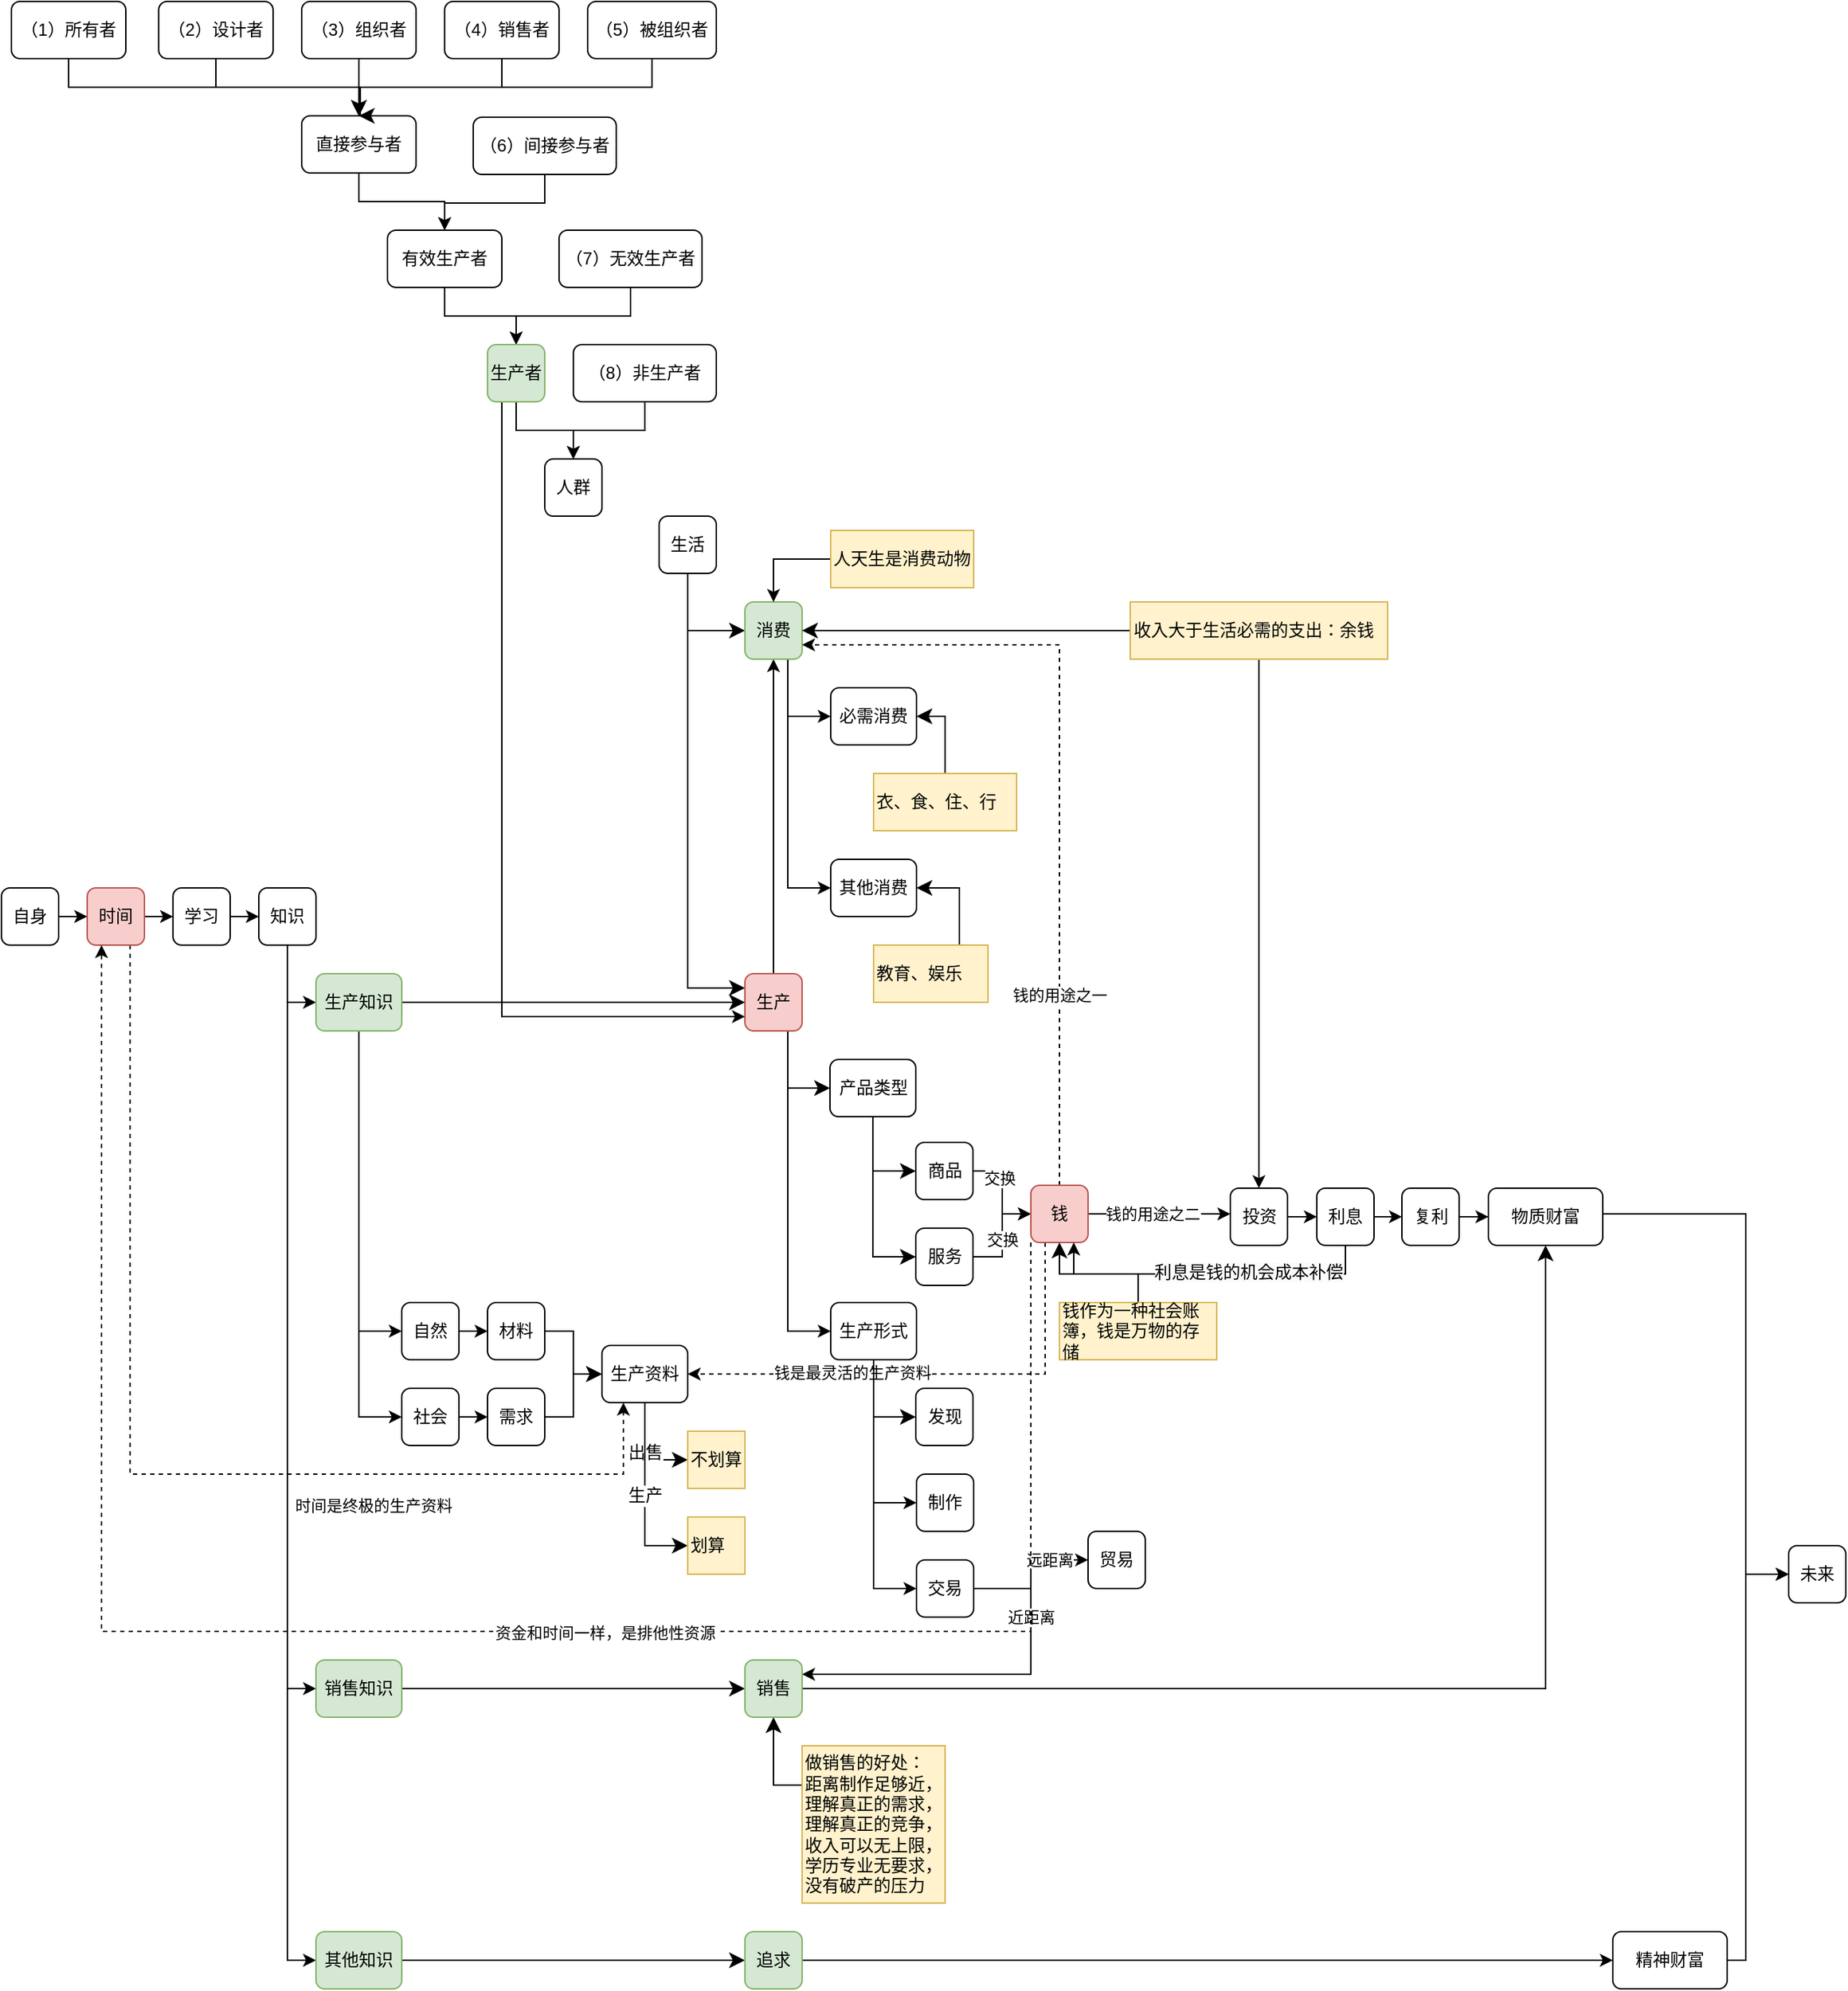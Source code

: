 <mxfile version="26.0.16">
  <diagram name="第 1 页" id="UYUwiCnkENyaOBLrZns0">
    <mxGraphModel dx="2089" dy="556" grid="1" gridSize="10" guides="1" tooltips="1" connect="1" arrows="1" fold="1" page="1" pageScale="1" pageWidth="827" pageHeight="1169" math="0" shadow="0">
      <root>
        <mxCell id="0" />
        <mxCell id="1" parent="0" />
        <mxCell id="PpHxgLbTUv7OijSuqruk-42" style="edgeStyle=orthogonalEdgeStyle;shape=connector;rounded=0;orthogonalLoop=1;jettySize=auto;html=1;exitX=0.5;exitY=1;exitDx=0;exitDy=0;entryX=0;entryY=0.25;entryDx=0;entryDy=0;strokeColor=default;align=center;verticalAlign=middle;fontFamily=Helvetica;fontSize=12;fontColor=default;labelBackgroundColor=default;startSize=8;endArrow=classic;endSize=8;" parent="1" source="H-W_XZ9JoSp4LIZaos0a-1" target="H-W_XZ9JoSp4LIZaos0a-2" edge="1">
          <mxGeometry relative="1" as="geometry">
            <Array as="points">
              <mxPoint y="700" />
            </Array>
          </mxGeometry>
        </mxCell>
        <mxCell id="PpHxgLbTUv7OijSuqruk-43" style="edgeStyle=orthogonalEdgeStyle;shape=connector;rounded=0;orthogonalLoop=1;jettySize=auto;html=1;exitX=0.5;exitY=1;exitDx=0;exitDy=0;entryX=0;entryY=0.5;entryDx=0;entryDy=0;strokeColor=default;align=center;verticalAlign=middle;fontFamily=Helvetica;fontSize=12;fontColor=default;labelBackgroundColor=default;startSize=8;endArrow=classic;endSize=8;" parent="1" source="H-W_XZ9JoSp4LIZaos0a-1" target="H-W_XZ9JoSp4LIZaos0a-3" edge="1">
          <mxGeometry relative="1" as="geometry" />
        </mxCell>
        <mxCell id="H-W_XZ9JoSp4LIZaos0a-1" value="生活" style="rounded=1;whiteSpace=wrap;html=1;" parent="1" vertex="1">
          <mxGeometry x="-20" y="370" width="40" height="40" as="geometry" />
        </mxCell>
        <mxCell id="H-W_XZ9JoSp4LIZaos0a-38" style="edgeStyle=orthogonalEdgeStyle;rounded=0;orthogonalLoop=1;jettySize=auto;html=1;exitX=0.5;exitY=0;exitDx=0;exitDy=0;entryX=0.5;entryY=1;entryDx=0;entryDy=0;" parent="1" source="H-W_XZ9JoSp4LIZaos0a-2" target="H-W_XZ9JoSp4LIZaos0a-3" edge="1">
          <mxGeometry relative="1" as="geometry" />
        </mxCell>
        <mxCell id="H-W_XZ9JoSp4LIZaos0a-167" style="edgeStyle=orthogonalEdgeStyle;rounded=0;orthogonalLoop=1;jettySize=auto;html=1;exitX=0.75;exitY=1;exitDx=0;exitDy=0;entryX=0;entryY=0.5;entryDx=0;entryDy=0;" parent="1" source="H-W_XZ9JoSp4LIZaos0a-2" target="H-W_XZ9JoSp4LIZaos0a-114" edge="1">
          <mxGeometry relative="1" as="geometry">
            <Array as="points">
              <mxPoint x="70" y="940" />
            </Array>
          </mxGeometry>
        </mxCell>
        <mxCell id="PpHxgLbTUv7OijSuqruk-34" style="edgeStyle=orthogonalEdgeStyle;shape=connector;rounded=0;orthogonalLoop=1;jettySize=auto;html=1;exitX=0.75;exitY=1;exitDx=0;exitDy=0;entryX=0;entryY=0.5;entryDx=0;entryDy=0;strokeColor=default;align=center;verticalAlign=middle;fontFamily=Helvetica;fontSize=12;fontColor=default;labelBackgroundColor=default;startSize=8;endArrow=classic;endSize=8;" parent="1" source="H-W_XZ9JoSp4LIZaos0a-2" target="PpHxgLbTUv7OijSuqruk-33" edge="1">
          <mxGeometry relative="1" as="geometry" />
        </mxCell>
        <mxCell id="H-W_XZ9JoSp4LIZaos0a-2" value="生产" style="rounded=1;whiteSpace=wrap;html=1;fillColor=#f8cecc;strokeColor=#b85450;" parent="1" vertex="1">
          <mxGeometry x="40" y="690" width="40" height="40" as="geometry" />
        </mxCell>
        <mxCell id="H-W_XZ9JoSp4LIZaos0a-8" style="edgeStyle=orthogonalEdgeStyle;rounded=0;orthogonalLoop=1;jettySize=auto;html=1;exitX=0.75;exitY=1;exitDx=0;exitDy=0;entryX=0;entryY=0.5;entryDx=0;entryDy=0;" parent="1" source="H-W_XZ9JoSp4LIZaos0a-3" target="H-W_XZ9JoSp4LIZaos0a-6" edge="1">
          <mxGeometry relative="1" as="geometry">
            <Array as="points">
              <mxPoint x="70" y="510" />
            </Array>
          </mxGeometry>
        </mxCell>
        <mxCell id="H-W_XZ9JoSp4LIZaos0a-9" style="edgeStyle=orthogonalEdgeStyle;rounded=0;orthogonalLoop=1;jettySize=auto;html=1;exitX=0.75;exitY=1;exitDx=0;exitDy=0;entryX=0;entryY=0.5;entryDx=0;entryDy=0;" parent="1" source="H-W_XZ9JoSp4LIZaos0a-3" target="H-W_XZ9JoSp4LIZaos0a-7" edge="1">
          <mxGeometry relative="1" as="geometry" />
        </mxCell>
        <mxCell id="H-W_XZ9JoSp4LIZaos0a-3" value="消费" style="rounded=1;whiteSpace=wrap;html=1;fillColor=#d5e8d4;strokeColor=#82b366;" parent="1" vertex="1">
          <mxGeometry x="40" y="430" width="40" height="40" as="geometry" />
        </mxCell>
        <mxCell id="H-W_XZ9JoSp4LIZaos0a-6" value="必需消费" style="rounded=1;whiteSpace=wrap;html=1;" parent="1" vertex="1">
          <mxGeometry x="100" y="490" width="60" height="40" as="geometry" />
        </mxCell>
        <mxCell id="H-W_XZ9JoSp4LIZaos0a-7" value="其他消费" style="rounded=1;whiteSpace=wrap;html=1;" parent="1" vertex="1">
          <mxGeometry x="100" y="610" width="60" height="40" as="geometry" />
        </mxCell>
        <mxCell id="H-W_XZ9JoSp4LIZaos0a-28" style="edgeStyle=orthogonalEdgeStyle;rounded=0;orthogonalLoop=1;jettySize=auto;html=1;exitX=1;exitY=0.5;exitDx=0;exitDy=0;entryX=0;entryY=0.5;entryDx=0;entryDy=0;" parent="1" source="H-W_XZ9JoSp4LIZaos0a-23" target="H-W_XZ9JoSp4LIZaos0a-27" edge="1">
          <mxGeometry relative="1" as="geometry">
            <Array as="points">
              <mxPoint x="220" y="828" />
              <mxPoint x="220" y="858" />
            </Array>
          </mxGeometry>
        </mxCell>
        <mxCell id="H-W_XZ9JoSp4LIZaos0a-30" value="交换" style="edgeLabel;html=1;align=center;verticalAlign=middle;resizable=0;points=[];" parent="H-W_XZ9JoSp4LIZaos0a-28" vertex="1" connectable="0">
          <mxGeometry x="-0.275" y="-2" relative="1" as="geometry">
            <mxPoint as="offset" />
          </mxGeometry>
        </mxCell>
        <mxCell id="H-W_XZ9JoSp4LIZaos0a-23" value="商品" style="rounded=1;whiteSpace=wrap;html=1;" parent="1" vertex="1">
          <mxGeometry x="159.5" y="808" width="40" height="40" as="geometry" />
        </mxCell>
        <mxCell id="H-W_XZ9JoSp4LIZaos0a-29" style="edgeStyle=orthogonalEdgeStyle;rounded=0;orthogonalLoop=1;jettySize=auto;html=1;exitX=1;exitY=0.5;exitDx=0;exitDy=0;entryX=0;entryY=0.5;entryDx=0;entryDy=0;" parent="1" source="H-W_XZ9JoSp4LIZaos0a-24" target="H-W_XZ9JoSp4LIZaos0a-27" edge="1">
          <mxGeometry relative="1" as="geometry">
            <Array as="points">
              <mxPoint x="220" y="888" />
              <mxPoint x="220" y="858" />
            </Array>
          </mxGeometry>
        </mxCell>
        <mxCell id="H-W_XZ9JoSp4LIZaos0a-31" value="交换" style="edgeLabel;html=1;align=center;verticalAlign=middle;resizable=0;points=[];" parent="H-W_XZ9JoSp4LIZaos0a-29" vertex="1" connectable="0">
          <mxGeometry x="-0.075" relative="1" as="geometry">
            <mxPoint as="offset" />
          </mxGeometry>
        </mxCell>
        <mxCell id="H-W_XZ9JoSp4LIZaos0a-24" value="服务" style="rounded=1;whiteSpace=wrap;html=1;" parent="1" vertex="1">
          <mxGeometry x="159.5" y="868" width="40" height="40" as="geometry" />
        </mxCell>
        <mxCell id="H-W_XZ9JoSp4LIZaos0a-48" style="edgeStyle=orthogonalEdgeStyle;rounded=0;orthogonalLoop=1;jettySize=auto;html=1;exitX=1;exitY=0.5;exitDx=0;exitDy=0;entryX=0;entryY=0.5;entryDx=0;entryDy=0;" parent="1" source="H-W_XZ9JoSp4LIZaos0a-27" edge="1">
          <mxGeometry relative="1" as="geometry">
            <mxPoint x="379.5" y="858" as="targetPoint" />
          </mxGeometry>
        </mxCell>
        <mxCell id="H-W_XZ9JoSp4LIZaos0a-204" value="钱的用途之二" style="edgeLabel;html=1;align=center;verticalAlign=middle;resizable=0;points=[];" parent="H-W_XZ9JoSp4LIZaos0a-48" vertex="1" connectable="0">
          <mxGeometry x="-0.111" y="-1" relative="1" as="geometry">
            <mxPoint y="-1" as="offset" />
          </mxGeometry>
        </mxCell>
        <mxCell id="H-W_XZ9JoSp4LIZaos0a-178" style="edgeStyle=orthogonalEdgeStyle;rounded=0;orthogonalLoop=1;jettySize=auto;html=1;exitX=0.5;exitY=0;exitDx=0;exitDy=0;entryX=1;entryY=0.75;entryDx=0;entryDy=0;dashed=1;" parent="1" source="H-W_XZ9JoSp4LIZaos0a-27" target="H-W_XZ9JoSp4LIZaos0a-3" edge="1">
          <mxGeometry relative="1" as="geometry">
            <Array as="points">
              <mxPoint x="260" y="460" />
            </Array>
          </mxGeometry>
        </mxCell>
        <mxCell id="H-W_XZ9JoSp4LIZaos0a-203" value="钱的用途之一" style="edgeLabel;html=1;align=center;verticalAlign=middle;resizable=0;points=[];" parent="H-W_XZ9JoSp4LIZaos0a-178" vertex="1" connectable="0">
          <mxGeometry x="0.054" y="-1" relative="1" as="geometry">
            <mxPoint x="-1" y="161" as="offset" />
          </mxGeometry>
        </mxCell>
        <mxCell id="H-W_XZ9JoSp4LIZaos0a-184" style="edgeStyle=orthogonalEdgeStyle;rounded=0;orthogonalLoop=1;jettySize=auto;html=1;exitX=0.25;exitY=1;exitDx=0;exitDy=0;entryX=1;entryY=0.5;entryDx=0;entryDy=0;dashed=1;" parent="1" source="H-W_XZ9JoSp4LIZaos0a-27" target="H-W_XZ9JoSp4LIZaos0a-60" edge="1">
          <mxGeometry relative="1" as="geometry">
            <Array as="points">
              <mxPoint x="250" y="970" />
            </Array>
          </mxGeometry>
        </mxCell>
        <mxCell id="H-W_XZ9JoSp4LIZaos0a-185" value="钱是最灵活的生产资料" style="edgeLabel;html=1;align=center;verticalAlign=middle;resizable=0;points=[];" parent="H-W_XZ9JoSp4LIZaos0a-184" vertex="1" connectable="0">
          <mxGeometry x="-0.233" y="-1" relative="1" as="geometry">
            <mxPoint x="-96" as="offset" />
          </mxGeometry>
        </mxCell>
        <mxCell id="H-W_XZ9JoSp4LIZaos0a-27" value="钱" style="rounded=1;whiteSpace=wrap;html=1;fillColor=#f8cecc;strokeColor=#b85450;" parent="1" vertex="1">
          <mxGeometry x="240" y="838" width="40" height="40" as="geometry" />
        </mxCell>
        <mxCell id="H-W_XZ9JoSp4LIZaos0a-164" style="edgeStyle=orthogonalEdgeStyle;rounded=0;orthogonalLoop=1;jettySize=auto;html=1;exitX=1;exitY=0.5;exitDx=0;exitDy=0;entryX=0;entryY=0.5;entryDx=0;entryDy=0;" parent="1" source="H-W_XZ9JoSp4LIZaos0a-32" target="H-W_XZ9JoSp4LIZaos0a-161" edge="1">
          <mxGeometry relative="1" as="geometry">
            <Array as="points">
              <mxPoint x="740" y="858" />
              <mxPoint x="740" y="1110" />
            </Array>
          </mxGeometry>
        </mxCell>
        <mxCell id="H-W_XZ9JoSp4LIZaos0a-32" value="物质财富" style="rounded=1;whiteSpace=wrap;html=1;" parent="1" vertex="1">
          <mxGeometry x="560" y="840" width="80" height="40" as="geometry" />
        </mxCell>
        <mxCell id="PpHxgLbTUv7OijSuqruk-44" style="edgeStyle=orthogonalEdgeStyle;shape=connector;rounded=0;orthogonalLoop=1;jettySize=auto;html=1;exitX=0;exitY=0.5;exitDx=0;exitDy=0;strokeColor=default;align=center;verticalAlign=middle;fontFamily=Helvetica;fontSize=12;fontColor=default;labelBackgroundColor=default;startSize=8;endArrow=classic;endSize=8;" parent="1" source="H-W_XZ9JoSp4LIZaos0a-46" target="H-W_XZ9JoSp4LIZaos0a-3" edge="1">
          <mxGeometry relative="1" as="geometry" />
        </mxCell>
        <mxCell id="tZkWlGHvT71c4OO1YjoT-3" style="edgeStyle=orthogonalEdgeStyle;rounded=0;orthogonalLoop=1;jettySize=auto;html=1;exitX=0.5;exitY=1;exitDx=0;exitDy=0;entryX=0.5;entryY=0;entryDx=0;entryDy=0;" edge="1" parent="1" source="H-W_XZ9JoSp4LIZaos0a-46" target="H-W_XZ9JoSp4LIZaos0a-180">
          <mxGeometry relative="1" as="geometry" />
        </mxCell>
        <mxCell id="H-W_XZ9JoSp4LIZaos0a-46" value="收入大于生活必需的支出：余钱" style="text;html=1;align=left;verticalAlign=middle;whiteSpace=wrap;rounded=0;fillColor=#fff2cc;strokeColor=#d6b656;" parent="1" vertex="1">
          <mxGeometry x="309.5" y="430" width="180" height="40" as="geometry" />
        </mxCell>
        <mxCell id="PpHxgLbTUv7OijSuqruk-26" value="出售" style="edgeStyle=orthogonalEdgeStyle;shape=connector;rounded=0;orthogonalLoop=1;jettySize=auto;html=1;exitX=0.5;exitY=1;exitDx=0;exitDy=0;entryX=0;entryY=0.5;entryDx=0;entryDy=0;strokeColor=default;align=center;verticalAlign=middle;fontFamily=Helvetica;fontSize=12;fontColor=default;labelBackgroundColor=default;startSize=8;endArrow=classic;endSize=8;" parent="1" source="H-W_XZ9JoSp4LIZaos0a-60" target="PpHxgLbTUv7OijSuqruk-24" edge="1">
          <mxGeometry relative="1" as="geometry" />
        </mxCell>
        <mxCell id="PpHxgLbTUv7OijSuqruk-27" value="生产" style="edgeStyle=orthogonalEdgeStyle;shape=connector;rounded=0;orthogonalLoop=1;jettySize=auto;html=1;exitX=0.5;exitY=1;exitDx=0;exitDy=0;entryX=0;entryY=0.5;entryDx=0;entryDy=0;strokeColor=default;align=center;verticalAlign=middle;fontFamily=Helvetica;fontSize=12;fontColor=default;labelBackgroundColor=default;startSize=8;endArrow=classic;endSize=8;" parent="1" source="H-W_XZ9JoSp4LIZaos0a-60" target="PpHxgLbTUv7OijSuqruk-25" edge="1">
          <mxGeometry relative="1" as="geometry" />
        </mxCell>
        <mxCell id="H-W_XZ9JoSp4LIZaos0a-60" value="生产资料" style="rounded=1;whiteSpace=wrap;html=1;" parent="1" vertex="1">
          <mxGeometry x="-60" y="950" width="60" height="40" as="geometry" />
        </mxCell>
        <mxCell id="PpHxgLbTUv7OijSuqruk-22" style="edgeStyle=orthogonalEdgeStyle;shape=connector;rounded=0;orthogonalLoop=1;jettySize=auto;html=1;exitX=1;exitY=0.5;exitDx=0;exitDy=0;entryX=0;entryY=0.5;entryDx=0;entryDy=0;strokeColor=default;align=center;verticalAlign=middle;fontFamily=Helvetica;fontSize=12;fontColor=default;labelBackgroundColor=default;startSize=8;endArrow=classic;endSize=8;" parent="1" source="H-W_XZ9JoSp4LIZaos0a-62" target="H-W_XZ9JoSp4LIZaos0a-60" edge="1">
          <mxGeometry relative="1" as="geometry" />
        </mxCell>
        <mxCell id="H-W_XZ9JoSp4LIZaos0a-62" value="材料" style="rounded=1;whiteSpace=wrap;html=1;" parent="1" vertex="1">
          <mxGeometry x="-140" y="920" width="40" height="40" as="geometry" />
        </mxCell>
        <mxCell id="PpHxgLbTUv7OijSuqruk-23" style="edgeStyle=orthogonalEdgeStyle;shape=connector;rounded=0;orthogonalLoop=1;jettySize=auto;html=1;exitX=1;exitY=0.5;exitDx=0;exitDy=0;entryX=0;entryY=0.5;entryDx=0;entryDy=0;strokeColor=default;align=center;verticalAlign=middle;fontFamily=Helvetica;fontSize=12;fontColor=default;labelBackgroundColor=default;startSize=8;endArrow=classic;endSize=8;" parent="1" source="H-W_XZ9JoSp4LIZaos0a-63" target="H-W_XZ9JoSp4LIZaos0a-60" edge="1">
          <mxGeometry relative="1" as="geometry" />
        </mxCell>
        <mxCell id="H-W_XZ9JoSp4LIZaos0a-63" value="需求" style="rounded=1;whiteSpace=wrap;html=1;" parent="1" vertex="1">
          <mxGeometry x="-140" y="980" width="40" height="40" as="geometry" />
        </mxCell>
        <mxCell id="H-W_XZ9JoSp4LIZaos0a-88" style="edgeStyle=orthogonalEdgeStyle;rounded=0;orthogonalLoop=1;jettySize=auto;html=1;exitX=1;exitY=0.5;exitDx=0;exitDy=0;entryX=0;entryY=0.5;entryDx=0;entryDy=0;" parent="1" source="H-W_XZ9JoSp4LIZaos0a-66" target="H-W_XZ9JoSp4LIZaos0a-83" edge="1">
          <mxGeometry relative="1" as="geometry" />
        </mxCell>
        <mxCell id="H-W_XZ9JoSp4LIZaos0a-172" style="edgeStyle=orthogonalEdgeStyle;rounded=0;orthogonalLoop=1;jettySize=auto;html=1;exitX=0.75;exitY=1;exitDx=0;exitDy=0;entryX=0.25;entryY=1;entryDx=0;entryDy=0;dashed=1;" parent="1" source="H-W_XZ9JoSp4LIZaos0a-66" target="H-W_XZ9JoSp4LIZaos0a-60" edge="1">
          <mxGeometry relative="1" as="geometry">
            <Array as="points">
              <mxPoint x="-390" y="1040" />
              <mxPoint x="-45" y="1040" />
            </Array>
          </mxGeometry>
        </mxCell>
        <mxCell id="H-W_XZ9JoSp4LIZaos0a-173" value="时间是终极的生产资料" style="edgeLabel;html=1;align=center;verticalAlign=middle;resizable=0;points=[];" parent="H-W_XZ9JoSp4LIZaos0a-172" vertex="1" connectable="0">
          <mxGeometry x="-0.168" y="-1" relative="1" as="geometry">
            <mxPoint x="171" y="74" as="offset" />
          </mxGeometry>
        </mxCell>
        <mxCell id="H-W_XZ9JoSp4LIZaos0a-66" value="时间" style="rounded=1;whiteSpace=wrap;html=1;fillColor=#f8cecc;strokeColor=#b85450;" parent="1" vertex="1">
          <mxGeometry x="-420" y="630" width="40" height="40" as="geometry" />
        </mxCell>
        <mxCell id="H-W_XZ9JoSp4LIZaos0a-71" style="edgeStyle=orthogonalEdgeStyle;rounded=0;orthogonalLoop=1;jettySize=auto;html=1;exitX=1;exitY=0.5;exitDx=0;exitDy=0;entryX=0;entryY=0.5;entryDx=0;entryDy=0;" parent="1" source="H-W_XZ9JoSp4LIZaos0a-68" target="H-W_XZ9JoSp4LIZaos0a-62" edge="1">
          <mxGeometry relative="1" as="geometry" />
        </mxCell>
        <mxCell id="H-W_XZ9JoSp4LIZaos0a-68" value="自然" style="rounded=1;whiteSpace=wrap;html=1;" parent="1" vertex="1">
          <mxGeometry x="-200" y="920" width="40" height="40" as="geometry" />
        </mxCell>
        <mxCell id="H-W_XZ9JoSp4LIZaos0a-72" style="edgeStyle=orthogonalEdgeStyle;rounded=0;orthogonalLoop=1;jettySize=auto;html=1;exitX=1;exitY=0.5;exitDx=0;exitDy=0;entryX=0;entryY=0.5;entryDx=0;entryDy=0;" parent="1" source="H-W_XZ9JoSp4LIZaos0a-69" target="H-W_XZ9JoSp4LIZaos0a-63" edge="1">
          <mxGeometry relative="1" as="geometry" />
        </mxCell>
        <mxCell id="H-W_XZ9JoSp4LIZaos0a-69" value="社会" style="rounded=1;whiteSpace=wrap;html=1;" parent="1" vertex="1">
          <mxGeometry x="-200" y="980" width="40" height="40" as="geometry" />
        </mxCell>
        <mxCell id="H-W_XZ9JoSp4LIZaos0a-86" style="edgeStyle=orthogonalEdgeStyle;rounded=0;orthogonalLoop=1;jettySize=auto;html=1;exitX=1;exitY=0.5;exitDx=0;exitDy=0;entryX=0;entryY=0.5;entryDx=0;entryDy=0;" parent="1" source="H-W_XZ9JoSp4LIZaos0a-70" target="H-W_XZ9JoSp4LIZaos0a-66" edge="1">
          <mxGeometry relative="1" as="geometry" />
        </mxCell>
        <mxCell id="H-W_XZ9JoSp4LIZaos0a-70" value="自身" style="rounded=1;whiteSpace=wrap;html=1;" parent="1" vertex="1">
          <mxGeometry x="-480" y="630" width="40" height="40" as="geometry" />
        </mxCell>
        <mxCell id="H-W_XZ9JoSp4LIZaos0a-144" style="edgeStyle=orthogonalEdgeStyle;rounded=0;orthogonalLoop=1;jettySize=auto;html=1;entryX=0;entryY=0.5;entryDx=0;entryDy=0;" parent="1" source="H-W_XZ9JoSp4LIZaos0a-74" target="H-W_XZ9JoSp4LIZaos0a-142" edge="1">
          <mxGeometry relative="1" as="geometry">
            <mxPoint x="-320" y="640" as="sourcePoint" />
          </mxGeometry>
        </mxCell>
        <mxCell id="H-W_XZ9JoSp4LIZaos0a-147" style="edgeStyle=orthogonalEdgeStyle;rounded=0;orthogonalLoop=1;jettySize=auto;html=1;exitX=0.5;exitY=1;exitDx=0;exitDy=0;entryX=0;entryY=0.5;entryDx=0;entryDy=0;" parent="1" source="H-W_XZ9JoSp4LIZaos0a-74" target="H-W_XZ9JoSp4LIZaos0a-143" edge="1">
          <mxGeometry relative="1" as="geometry">
            <mxPoint x="-360" y="900" as="sourcePoint" />
          </mxGeometry>
        </mxCell>
        <mxCell id="H-W_XZ9JoSp4LIZaos0a-153" style="edgeStyle=orthogonalEdgeStyle;rounded=0;orthogonalLoop=1;jettySize=auto;html=1;exitX=0.5;exitY=1;exitDx=0;exitDy=0;entryX=0;entryY=0.5;entryDx=0;entryDy=0;" parent="1" source="H-W_XZ9JoSp4LIZaos0a-74" target="H-W_XZ9JoSp4LIZaos0a-152" edge="1">
          <mxGeometry relative="1" as="geometry">
            <mxPoint x="-360" y="900" as="sourcePoint" />
          </mxGeometry>
        </mxCell>
        <mxCell id="H-W_XZ9JoSp4LIZaos0a-74" value="知识" style="rounded=1;whiteSpace=wrap;html=1;" parent="1" vertex="1">
          <mxGeometry x="-300" y="630" width="40" height="40" as="geometry" />
        </mxCell>
        <mxCell id="H-W_XZ9JoSp4LIZaos0a-87" style="edgeStyle=orthogonalEdgeStyle;rounded=0;orthogonalLoop=1;jettySize=auto;html=1;exitX=1;exitY=0.5;exitDx=0;exitDy=0;" parent="1" source="H-W_XZ9JoSp4LIZaos0a-83" edge="1">
          <mxGeometry relative="1" as="geometry">
            <mxPoint x="-300" y="650" as="targetPoint" />
          </mxGeometry>
        </mxCell>
        <mxCell id="H-W_XZ9JoSp4LIZaos0a-83" value="学习" style="rounded=1;whiteSpace=wrap;html=1;" parent="1" vertex="1">
          <mxGeometry x="-360" y="630" width="40" height="40" as="geometry" />
        </mxCell>
        <mxCell id="PpHxgLbTUv7OijSuqruk-5" style="edgeStyle=orthogonalEdgeStyle;rounded=0;orthogonalLoop=1;jettySize=auto;html=1;exitX=0.5;exitY=1;exitDx=0;exitDy=0;entryX=0.5;entryY=0;entryDx=0;entryDy=0;fontSize=12;startSize=8;endSize=8;" parent="1" source="H-W_XZ9JoSp4LIZaos0a-89" target="H-W_XZ9JoSp4LIZaos0a-92" edge="1">
          <mxGeometry relative="1" as="geometry" />
        </mxCell>
        <mxCell id="H-W_XZ9JoSp4LIZaos0a-89" value="（2）设计者" style="rounded=1;whiteSpace=wrap;html=1;" parent="1" vertex="1">
          <mxGeometry x="-370" y="10" width="80" height="40" as="geometry" />
        </mxCell>
        <mxCell id="H-W_XZ9JoSp4LIZaos0a-110" style="edgeStyle=orthogonalEdgeStyle;rounded=0;orthogonalLoop=1;jettySize=auto;html=1;exitX=0.5;exitY=1;exitDx=0;exitDy=0;entryX=0.5;entryY=0;entryDx=0;entryDy=0;" parent="1" source="H-W_XZ9JoSp4LIZaos0a-90" target="H-W_XZ9JoSp4LIZaos0a-92" edge="1">
          <mxGeometry relative="1" as="geometry" />
        </mxCell>
        <mxCell id="H-W_XZ9JoSp4LIZaos0a-90" value="（3）组织者" style="rounded=1;whiteSpace=wrap;html=1;" parent="1" vertex="1">
          <mxGeometry x="-270" y="10" width="80" height="40" as="geometry" />
        </mxCell>
        <mxCell id="H-W_XZ9JoSp4LIZaos0a-107" style="edgeStyle=orthogonalEdgeStyle;rounded=0;orthogonalLoop=1;jettySize=auto;html=1;exitX=0.5;exitY=1;exitDx=0;exitDy=0;entryX=0.5;entryY=0;entryDx=0;entryDy=0;" parent="1" source="H-W_XZ9JoSp4LIZaos0a-91" target="H-W_XZ9JoSp4LIZaos0a-97" edge="1">
          <mxGeometry relative="1" as="geometry" />
        </mxCell>
        <mxCell id="H-W_XZ9JoSp4LIZaos0a-91" value="（6）间接参与者" style="rounded=1;whiteSpace=wrap;html=1;" parent="1" vertex="1">
          <mxGeometry x="-150" y="91" width="100" height="40" as="geometry" />
        </mxCell>
        <mxCell id="H-W_XZ9JoSp4LIZaos0a-106" style="edgeStyle=orthogonalEdgeStyle;rounded=0;orthogonalLoop=1;jettySize=auto;html=1;exitX=0.5;exitY=1;exitDx=0;exitDy=0;entryX=0.5;entryY=0;entryDx=0;entryDy=0;" parent="1" source="H-W_XZ9JoSp4LIZaos0a-92" target="H-W_XZ9JoSp4LIZaos0a-97" edge="1">
          <mxGeometry relative="1" as="geometry" />
        </mxCell>
        <mxCell id="H-W_XZ9JoSp4LIZaos0a-92" value="直接参与者" style="rounded=1;whiteSpace=wrap;html=1;" parent="1" vertex="1">
          <mxGeometry x="-270" y="90" width="80" height="40" as="geometry" />
        </mxCell>
        <mxCell id="PpHxgLbTUv7OijSuqruk-7" style="edgeStyle=orthogonalEdgeStyle;shape=connector;rounded=0;orthogonalLoop=1;jettySize=auto;html=1;exitX=0.5;exitY=1;exitDx=0;exitDy=0;strokeColor=default;align=center;verticalAlign=middle;fontFamily=Helvetica;fontSize=12;fontColor=default;labelBackgroundColor=default;startSize=8;endArrow=classic;endSize=8;" parent="1" source="H-W_XZ9JoSp4LIZaos0a-93" edge="1">
          <mxGeometry relative="1" as="geometry">
            <mxPoint x="-230" y="90" as="targetPoint" />
            <Array as="points">
              <mxPoint x="-25" y="70" />
              <mxPoint x="-229" y="70" />
            </Array>
          </mxGeometry>
        </mxCell>
        <mxCell id="H-W_XZ9JoSp4LIZaos0a-93" value="（5）被组织者" style="rounded=1;whiteSpace=wrap;html=1;" parent="1" vertex="1">
          <mxGeometry x="-70" y="10" width="90" height="40" as="geometry" />
        </mxCell>
        <mxCell id="H-W_XZ9JoSp4LIZaos0a-108" style="edgeStyle=orthogonalEdgeStyle;rounded=0;orthogonalLoop=1;jettySize=auto;html=1;exitX=0.5;exitY=1;exitDx=0;exitDy=0;entryX=0.5;entryY=0;entryDx=0;entryDy=0;" parent="1" source="H-W_XZ9JoSp4LIZaos0a-94" target="H-W_XZ9JoSp4LIZaos0a-92" edge="1">
          <mxGeometry relative="1" as="geometry" />
        </mxCell>
        <mxCell id="H-W_XZ9JoSp4LIZaos0a-94" value="（1）所有者" style="rounded=1;whiteSpace=wrap;html=1;" parent="1" vertex="1">
          <mxGeometry x="-473" y="10" width="80" height="40" as="geometry" />
        </mxCell>
        <mxCell id="PpHxgLbTUv7OijSuqruk-19" style="edgeStyle=orthogonalEdgeStyle;shape=connector;rounded=0;orthogonalLoop=1;jettySize=auto;html=1;exitX=0.5;exitY=1;exitDx=0;exitDy=0;entryX=0.5;entryY=0;entryDx=0;entryDy=0;strokeColor=default;align=center;verticalAlign=middle;fontFamily=Helvetica;fontSize=12;fontColor=default;labelBackgroundColor=default;startSize=8;endArrow=classic;endSize=8;" parent="1" source="H-W_XZ9JoSp4LIZaos0a-95" target="H-W_XZ9JoSp4LIZaos0a-92" edge="1">
          <mxGeometry relative="1" as="geometry" />
        </mxCell>
        <mxCell id="H-W_XZ9JoSp4LIZaos0a-95" value="（4）销售者" style="rounded=1;whiteSpace=wrap;html=1;" parent="1" vertex="1">
          <mxGeometry x="-170" y="10" width="80" height="40" as="geometry" />
        </mxCell>
        <mxCell id="H-W_XZ9JoSp4LIZaos0a-105" style="edgeStyle=orthogonalEdgeStyle;rounded=0;orthogonalLoop=1;jettySize=auto;html=1;exitX=0.5;exitY=1;exitDx=0;exitDy=0;entryX=0.5;entryY=0;entryDx=0;entryDy=0;" parent="1" source="H-W_XZ9JoSp4LIZaos0a-97" target="H-W_XZ9JoSp4LIZaos0a-101" edge="1">
          <mxGeometry relative="1" as="geometry" />
        </mxCell>
        <mxCell id="H-W_XZ9JoSp4LIZaos0a-97" value="有效生产者" style="rounded=1;whiteSpace=wrap;html=1;" parent="1" vertex="1">
          <mxGeometry x="-210" y="170" width="80" height="40" as="geometry" />
        </mxCell>
        <mxCell id="H-W_XZ9JoSp4LIZaos0a-104" style="edgeStyle=orthogonalEdgeStyle;rounded=0;orthogonalLoop=1;jettySize=auto;html=1;exitX=0.5;exitY=1;exitDx=0;exitDy=0;entryX=0.5;entryY=0;entryDx=0;entryDy=0;" parent="1" source="H-W_XZ9JoSp4LIZaos0a-98" target="H-W_XZ9JoSp4LIZaos0a-101" edge="1">
          <mxGeometry relative="1" as="geometry" />
        </mxCell>
        <mxCell id="H-W_XZ9JoSp4LIZaos0a-98" value="（7）无效生产者" style="rounded=1;whiteSpace=wrap;html=1;" parent="1" vertex="1">
          <mxGeometry x="-90" y="170" width="100" height="40" as="geometry" />
        </mxCell>
        <mxCell id="H-W_XZ9JoSp4LIZaos0a-103" style="edgeStyle=orthogonalEdgeStyle;rounded=0;orthogonalLoop=1;jettySize=auto;html=1;exitX=0.5;exitY=1;exitDx=0;exitDy=0;entryX=0.5;entryY=0;entryDx=0;entryDy=0;" parent="1" source="H-W_XZ9JoSp4LIZaos0a-99" target="H-W_XZ9JoSp4LIZaos0a-100" edge="1">
          <mxGeometry relative="1" as="geometry" />
        </mxCell>
        <mxCell id="H-W_XZ9JoSp4LIZaos0a-99" value="（8）非生产者" style="rounded=1;whiteSpace=wrap;html=1;" parent="1" vertex="1">
          <mxGeometry x="-80" y="250" width="100" height="40" as="geometry" />
        </mxCell>
        <mxCell id="H-W_XZ9JoSp4LIZaos0a-100" value="人群" style="rounded=1;whiteSpace=wrap;html=1;" parent="1" vertex="1">
          <mxGeometry x="-100" y="330" width="40" height="40" as="geometry" />
        </mxCell>
        <mxCell id="H-W_XZ9JoSp4LIZaos0a-102" style="edgeStyle=orthogonalEdgeStyle;rounded=0;orthogonalLoop=1;jettySize=auto;html=1;exitX=0.5;exitY=1;exitDx=0;exitDy=0;entryX=0.5;entryY=0;entryDx=0;entryDy=0;" parent="1" source="H-W_XZ9JoSp4LIZaos0a-101" target="H-W_XZ9JoSp4LIZaos0a-100" edge="1">
          <mxGeometry relative="1" as="geometry" />
        </mxCell>
        <mxCell id="H-W_XZ9JoSp4LIZaos0a-113" style="edgeStyle=orthogonalEdgeStyle;rounded=0;orthogonalLoop=1;jettySize=auto;html=1;exitX=0.25;exitY=1;exitDx=0;exitDy=0;entryX=0;entryY=0.75;entryDx=0;entryDy=0;" parent="1" source="H-W_XZ9JoSp4LIZaos0a-101" target="H-W_XZ9JoSp4LIZaos0a-2" edge="1">
          <mxGeometry relative="1" as="geometry">
            <Array as="points">
              <mxPoint x="-130" y="720" />
            </Array>
          </mxGeometry>
        </mxCell>
        <mxCell id="H-W_XZ9JoSp4LIZaos0a-101" value="生产者" style="rounded=1;whiteSpace=wrap;html=1;fillColor=#d5e8d4;strokeColor=#82b366;" parent="1" vertex="1">
          <mxGeometry x="-140" y="250" width="40" height="40" as="geometry" />
        </mxCell>
        <mxCell id="PpHxgLbTUv7OijSuqruk-37" style="edgeStyle=orthogonalEdgeStyle;shape=connector;rounded=0;orthogonalLoop=1;jettySize=auto;html=1;exitX=0.5;exitY=1;exitDx=0;exitDy=0;entryX=0;entryY=0.5;entryDx=0;entryDy=0;strokeColor=default;align=center;verticalAlign=middle;fontFamily=Helvetica;fontSize=12;fontColor=default;labelBackgroundColor=default;startSize=8;endArrow=classic;endSize=8;" parent="1" source="H-W_XZ9JoSp4LIZaos0a-114" target="H-W_XZ9JoSp4LIZaos0a-115" edge="1">
          <mxGeometry relative="1" as="geometry" />
        </mxCell>
        <mxCell id="H-W_XZ9JoSp4LIZaos0a-114" value="生产形式" style="rounded=1;whiteSpace=wrap;html=1;" parent="1" vertex="1">
          <mxGeometry x="100" y="920" width="60" height="40" as="geometry" />
        </mxCell>
        <mxCell id="H-W_XZ9JoSp4LIZaos0a-154" style="edgeStyle=orthogonalEdgeStyle;rounded=0;orthogonalLoop=1;jettySize=auto;html=1;entryX=0;entryY=0.5;entryDx=0;entryDy=0;" parent="1" source="H-W_XZ9JoSp4LIZaos0a-114" target="H-W_XZ9JoSp4LIZaos0a-116" edge="1">
          <mxGeometry relative="1" as="geometry" />
        </mxCell>
        <mxCell id="H-W_XZ9JoSp4LIZaos0a-115" value="发现" style="rounded=1;whiteSpace=wrap;html=1;" parent="1" vertex="1">
          <mxGeometry x="159.5" y="980" width="40" height="40" as="geometry" />
        </mxCell>
        <mxCell id="H-W_XZ9JoSp4LIZaos0a-155" style="edgeStyle=orthogonalEdgeStyle;rounded=0;orthogonalLoop=1;jettySize=auto;html=1;exitX=0.5;exitY=1;exitDx=0;exitDy=0;entryX=0;entryY=0.5;entryDx=0;entryDy=0;" parent="1" source="H-W_XZ9JoSp4LIZaos0a-114" target="H-W_XZ9JoSp4LIZaos0a-117" edge="1">
          <mxGeometry relative="1" as="geometry" />
        </mxCell>
        <mxCell id="H-W_XZ9JoSp4LIZaos0a-116" value="制作" style="rounded=1;whiteSpace=wrap;html=1;" parent="1" vertex="1">
          <mxGeometry x="160" y="1040" width="40" height="40" as="geometry" />
        </mxCell>
        <mxCell id="H-W_XZ9JoSp4LIZaos0a-120" style="edgeStyle=orthogonalEdgeStyle;rounded=0;orthogonalLoop=1;jettySize=auto;html=1;exitX=1;exitY=0.5;exitDx=0;exitDy=0;entryX=1;entryY=0.25;entryDx=0;entryDy=0;" parent="1" source="H-W_XZ9JoSp4LIZaos0a-117" target="PpHxgLbTUv7OijSuqruk-29" edge="1">
          <mxGeometry relative="1" as="geometry">
            <Array as="points">
              <mxPoint x="240" y="1120" />
              <mxPoint x="240" y="1180" />
            </Array>
            <mxPoint x="420" y="750" as="targetPoint" />
          </mxGeometry>
        </mxCell>
        <mxCell id="H-W_XZ9JoSp4LIZaos0a-126" value="近距离" style="edgeLabel;html=1;align=center;verticalAlign=middle;resizable=0;points=[];" parent="H-W_XZ9JoSp4LIZaos0a-120" vertex="1" connectable="0">
          <mxGeometry x="0.461" y="-3" relative="1" as="geometry">
            <mxPoint x="90" y="-37" as="offset" />
          </mxGeometry>
        </mxCell>
        <mxCell id="H-W_XZ9JoSp4LIZaos0a-121" style="edgeStyle=orthogonalEdgeStyle;rounded=0;orthogonalLoop=1;jettySize=auto;html=1;exitX=1;exitY=0.5;exitDx=0;exitDy=0;entryX=0;entryY=0.5;entryDx=0;entryDy=0;" parent="1" source="H-W_XZ9JoSp4LIZaos0a-117" target="H-W_XZ9JoSp4LIZaos0a-119" edge="1">
          <mxGeometry relative="1" as="geometry" />
        </mxCell>
        <mxCell id="H-W_XZ9JoSp4LIZaos0a-127" value="远距离" style="edgeLabel;html=1;align=center;verticalAlign=middle;resizable=0;points=[];" parent="H-W_XZ9JoSp4LIZaos0a-121" vertex="1" connectable="0">
          <mxGeometry x="0.427" y="1" relative="1" as="geometry">
            <mxPoint x="1" y="1" as="offset" />
          </mxGeometry>
        </mxCell>
        <mxCell id="H-W_XZ9JoSp4LIZaos0a-117" value="交易" style="rounded=1;whiteSpace=wrap;html=1;" parent="1" vertex="1">
          <mxGeometry x="160" y="1100" width="40" height="40" as="geometry" />
        </mxCell>
        <mxCell id="PpHxgLbTUv7OijSuqruk-31" style="edgeStyle=orthogonalEdgeStyle;shape=connector;rounded=0;orthogonalLoop=1;jettySize=auto;html=1;exitX=0;exitY=0.25;exitDx=0;exitDy=0;strokeColor=default;align=center;verticalAlign=middle;fontFamily=Helvetica;fontSize=12;fontColor=default;labelBackgroundColor=default;startSize=8;endArrow=classic;endSize=8;" parent="1" source="H-W_XZ9JoSp4LIZaos0a-128" target="PpHxgLbTUv7OijSuqruk-29" edge="1">
          <mxGeometry relative="1" as="geometry" />
        </mxCell>
        <mxCell id="H-W_XZ9JoSp4LIZaos0a-128" value="做销售的好处：&lt;div&gt;距离制作足够近，&lt;/div&gt;&lt;div&gt;理解真正的需求，&lt;/div&gt;&lt;div&gt;理解真正的竞争，&lt;/div&gt;&lt;div&gt;收入可以无上限，&lt;/div&gt;&lt;div&gt;学历专业无要求，&lt;/div&gt;&lt;div&gt;没有破产的压力&lt;/div&gt;" style="text;html=1;align=left;verticalAlign=middle;whiteSpace=wrap;rounded=0;fillColor=#fff2cc;strokeColor=#d6b656;" parent="1" vertex="1">
          <mxGeometry x="80" y="1230" width="100" height="110" as="geometry" />
        </mxCell>
        <mxCell id="H-W_XZ9JoSp4LIZaos0a-145" style="edgeStyle=orthogonalEdgeStyle;rounded=0;orthogonalLoop=1;jettySize=auto;html=1;exitX=0.5;exitY=1;exitDx=0;exitDy=0;entryX=0;entryY=0.5;entryDx=0;entryDy=0;" parent="1" source="H-W_XZ9JoSp4LIZaos0a-142" target="H-W_XZ9JoSp4LIZaos0a-68" edge="1">
          <mxGeometry relative="1" as="geometry" />
        </mxCell>
        <mxCell id="H-W_XZ9JoSp4LIZaos0a-146" style="edgeStyle=orthogonalEdgeStyle;rounded=0;orthogonalLoop=1;jettySize=auto;html=1;exitX=0.5;exitY=1;exitDx=0;exitDy=0;entryX=0;entryY=0.5;entryDx=0;entryDy=0;" parent="1" source="H-W_XZ9JoSp4LIZaos0a-142" target="H-W_XZ9JoSp4LIZaos0a-69" edge="1">
          <mxGeometry relative="1" as="geometry" />
        </mxCell>
        <mxCell id="PpHxgLbTUv7OijSuqruk-28" style="edgeStyle=orthogonalEdgeStyle;shape=connector;rounded=0;orthogonalLoop=1;jettySize=auto;html=1;exitX=1;exitY=0.5;exitDx=0;exitDy=0;strokeColor=default;align=center;verticalAlign=middle;fontFamily=Helvetica;fontSize=12;fontColor=default;labelBackgroundColor=default;startSize=8;endArrow=classic;endSize=8;" parent="1" source="H-W_XZ9JoSp4LIZaos0a-142" target="H-W_XZ9JoSp4LIZaos0a-2" edge="1">
          <mxGeometry relative="1" as="geometry" />
        </mxCell>
        <mxCell id="H-W_XZ9JoSp4LIZaos0a-142" value="生产知识" style="rounded=1;whiteSpace=wrap;html=1;fillColor=#d5e8d4;strokeColor=#82b366;" parent="1" vertex="1">
          <mxGeometry x="-260" y="690" width="60" height="40" as="geometry" />
        </mxCell>
        <mxCell id="PpHxgLbTUv7OijSuqruk-41" style="edgeStyle=orthogonalEdgeStyle;shape=connector;rounded=0;orthogonalLoop=1;jettySize=auto;html=1;exitX=1;exitY=0.5;exitDx=0;exitDy=0;entryX=0;entryY=0.5;entryDx=0;entryDy=0;strokeColor=default;align=center;verticalAlign=middle;fontFamily=Helvetica;fontSize=12;fontColor=default;labelBackgroundColor=default;startSize=8;endArrow=classic;endSize=8;" parent="1" source="H-W_XZ9JoSp4LIZaos0a-143" target="H-W_XZ9JoSp4LIZaos0a-149" edge="1">
          <mxGeometry relative="1" as="geometry" />
        </mxCell>
        <mxCell id="H-W_XZ9JoSp4LIZaos0a-143" value="其他知识" style="rounded=1;whiteSpace=wrap;html=1;fillColor=#d5e8d4;strokeColor=#82b366;" parent="1" vertex="1">
          <mxGeometry x="-260" y="1360" width="60" height="40" as="geometry" />
        </mxCell>
        <mxCell id="H-W_XZ9JoSp4LIZaos0a-162" style="edgeStyle=orthogonalEdgeStyle;rounded=0;orthogonalLoop=1;jettySize=auto;html=1;exitX=1;exitY=0.5;exitDx=0;exitDy=0;entryX=0;entryY=0.5;entryDx=0;entryDy=0;" parent="1" source="H-W_XZ9JoSp4LIZaos0a-148" target="H-W_XZ9JoSp4LIZaos0a-161" edge="1">
          <mxGeometry relative="1" as="geometry">
            <Array as="points">
              <mxPoint x="740" y="1380" />
              <mxPoint x="740" y="1110" />
            </Array>
          </mxGeometry>
        </mxCell>
        <mxCell id="H-W_XZ9JoSp4LIZaos0a-148" value="精神财富" style="rounded=1;whiteSpace=wrap;html=1;" parent="1" vertex="1">
          <mxGeometry x="647" y="1360" width="80" height="40" as="geometry" />
        </mxCell>
        <mxCell id="H-W_XZ9JoSp4LIZaos0a-151" style="edgeStyle=orthogonalEdgeStyle;rounded=0;orthogonalLoop=1;jettySize=auto;html=1;exitX=1;exitY=0.5;exitDx=0;exitDy=0;entryX=0;entryY=0.5;entryDx=0;entryDy=0;" parent="1" source="H-W_XZ9JoSp4LIZaos0a-149" target="H-W_XZ9JoSp4LIZaos0a-148" edge="1">
          <mxGeometry relative="1" as="geometry" />
        </mxCell>
        <mxCell id="H-W_XZ9JoSp4LIZaos0a-149" value="追求" style="rounded=1;whiteSpace=wrap;html=1;fillColor=#d5e8d4;strokeColor=#82b366;" parent="1" vertex="1">
          <mxGeometry x="40" y="1360" width="40" height="40" as="geometry" />
        </mxCell>
        <mxCell id="PpHxgLbTUv7OijSuqruk-30" style="edgeStyle=orthogonalEdgeStyle;shape=connector;rounded=0;orthogonalLoop=1;jettySize=auto;html=1;exitX=1;exitY=0.5;exitDx=0;exitDy=0;strokeColor=default;align=center;verticalAlign=middle;fontFamily=Helvetica;fontSize=12;fontColor=default;labelBackgroundColor=default;startSize=8;endArrow=classic;endSize=8;" parent="1" source="H-W_XZ9JoSp4LIZaos0a-152" target="PpHxgLbTUv7OijSuqruk-29" edge="1">
          <mxGeometry relative="1" as="geometry" />
        </mxCell>
        <mxCell id="H-W_XZ9JoSp4LIZaos0a-152" value="销售知识" style="rounded=1;whiteSpace=wrap;html=1;fillColor=#d5e8d4;strokeColor=#82b366;" parent="1" vertex="1">
          <mxGeometry x="-260" y="1170" width="60" height="40" as="geometry" />
        </mxCell>
        <mxCell id="H-W_XZ9JoSp4LIZaos0a-161" value="未来" style="rounded=1;whiteSpace=wrap;html=1;" parent="1" vertex="1">
          <mxGeometry x="770" y="1090" width="40" height="40" as="geometry" />
        </mxCell>
        <mxCell id="PpHxgLbTUv7OijSuqruk-20" value="" style="edgeStyle=orthogonalEdgeStyle;shape=connector;rounded=0;orthogonalLoop=1;jettySize=auto;html=1;strokeColor=default;align=center;verticalAlign=middle;fontFamily=Helvetica;fontSize=12;fontColor=default;labelBackgroundColor=default;startSize=8;endArrow=classic;endSize=8;" parent="1" source="H-W_XZ9JoSp4LIZaos0a-175" target="H-W_XZ9JoSp4LIZaos0a-27" edge="1">
          <mxGeometry relative="1" as="geometry">
            <Array as="points">
              <mxPoint x="315" y="900" />
              <mxPoint x="260" y="900" />
            </Array>
          </mxGeometry>
        </mxCell>
        <mxCell id="H-W_XZ9JoSp4LIZaos0a-175" value="钱作为一种社会账簿，&lt;span style=&quot;&quot;&gt;钱是万物的存储&lt;/span&gt;" style="text;html=1;align=left;verticalAlign=middle;whiteSpace=wrap;rounded=0;fillColor=#fff2cc;strokeColor=#d6b656;" parent="1" vertex="1">
          <mxGeometry x="260" y="920" width="110" height="40" as="geometry" />
        </mxCell>
        <mxCell id="H-W_XZ9JoSp4LIZaos0a-192" style="edgeStyle=orthogonalEdgeStyle;rounded=0;orthogonalLoop=1;jettySize=auto;html=1;exitX=0;exitY=1;exitDx=0;exitDy=0;entryX=0.25;entryY=1;entryDx=0;entryDy=0;dashed=1;" parent="1" source="H-W_XZ9JoSp4LIZaos0a-27" target="H-W_XZ9JoSp4LIZaos0a-66" edge="1">
          <mxGeometry relative="1" as="geometry">
            <Array as="points">
              <mxPoint x="240" y="1150" />
              <mxPoint x="-410" y="1150" />
            </Array>
            <mxPoint x="429.5" y="938" as="sourcePoint" />
          </mxGeometry>
        </mxCell>
        <mxCell id="H-W_XZ9JoSp4LIZaos0a-193" value="资金和时间一样，是排他性资源" style="edgeLabel;html=1;align=center;verticalAlign=middle;resizable=0;points=[];" parent="H-W_XZ9JoSp4LIZaos0a-192" vertex="1" connectable="0">
          <mxGeometry x="-0.19" y="1" relative="1" as="geometry">
            <mxPoint x="-2" as="offset" />
          </mxGeometry>
        </mxCell>
        <mxCell id="H-W_XZ9JoSp4LIZaos0a-198" style="edgeStyle=orthogonalEdgeStyle;rounded=0;orthogonalLoop=1;jettySize=auto;html=1;exitX=1;exitY=0.5;exitDx=0;exitDy=0;entryX=0;entryY=0.5;entryDx=0;entryDy=0;" parent="1" source="H-W_XZ9JoSp4LIZaos0a-180" target="H-W_XZ9JoSp4LIZaos0a-189" edge="1">
          <mxGeometry relative="1" as="geometry" />
        </mxCell>
        <mxCell id="H-W_XZ9JoSp4LIZaos0a-180" value="投资" style="rounded=1;whiteSpace=wrap;html=1;" parent="1" vertex="1">
          <mxGeometry x="379.5" y="840" width="40" height="40" as="geometry" />
        </mxCell>
        <mxCell id="H-W_XZ9JoSp4LIZaos0a-199" style="edgeStyle=orthogonalEdgeStyle;rounded=0;orthogonalLoop=1;jettySize=auto;html=1;exitX=1;exitY=0.5;exitDx=0;exitDy=0;entryX=0;entryY=0.5;entryDx=0;entryDy=0;" parent="1" source="H-W_XZ9JoSp4LIZaos0a-189" target="H-W_XZ9JoSp4LIZaos0a-194" edge="1">
          <mxGeometry relative="1" as="geometry" />
        </mxCell>
        <mxCell id="tZkWlGHvT71c4OO1YjoT-4" style="edgeStyle=orthogonalEdgeStyle;rounded=0;orthogonalLoop=1;jettySize=auto;html=1;exitX=0.5;exitY=1;exitDx=0;exitDy=0;entryX=0.75;entryY=1;entryDx=0;entryDy=0;" edge="1" parent="1" source="H-W_XZ9JoSp4LIZaos0a-189" target="H-W_XZ9JoSp4LIZaos0a-27">
          <mxGeometry relative="1" as="geometry">
            <Array as="points">
              <mxPoint x="460" y="900" />
              <mxPoint x="270" y="900" />
            </Array>
          </mxGeometry>
        </mxCell>
        <mxCell id="tZkWlGHvT71c4OO1YjoT-5" value="&lt;span style=&quot;font-size: 12px; text-align: left; text-wrap-mode: wrap; background-color: rgb(251, 251, 251);&quot;&gt;利息是钱的机会成本补偿&lt;/span&gt;" style="edgeLabel;html=1;align=center;verticalAlign=middle;resizable=0;points=[];" vertex="1" connectable="0" parent="tZkWlGHvT71c4OO1YjoT-4">
          <mxGeometry x="-0.241" y="-1" relative="1" as="geometry">
            <mxPoint as="offset" />
          </mxGeometry>
        </mxCell>
        <mxCell id="H-W_XZ9JoSp4LIZaos0a-189" value="利息" style="rounded=1;whiteSpace=wrap;html=1;" parent="1" vertex="1">
          <mxGeometry x="440" y="840" width="40" height="40" as="geometry" />
        </mxCell>
        <mxCell id="H-W_XZ9JoSp4LIZaos0a-196" style="edgeStyle=orthogonalEdgeStyle;rounded=0;orthogonalLoop=1;jettySize=auto;html=1;exitX=1;exitY=0.5;exitDx=0;exitDy=0;" parent="1" source="H-W_XZ9JoSp4LIZaos0a-194" target="H-W_XZ9JoSp4LIZaos0a-32" edge="1">
          <mxGeometry relative="1" as="geometry">
            <mxPoint x="686.5" y="990" as="targetPoint" />
          </mxGeometry>
        </mxCell>
        <mxCell id="H-W_XZ9JoSp4LIZaos0a-194" value="复利" style="rounded=1;whiteSpace=wrap;html=1;" parent="1" vertex="1">
          <mxGeometry x="499.5" y="840" width="40" height="40" as="geometry" />
        </mxCell>
        <mxCell id="PpHxgLbTUv7OijSuqruk-45" style="edgeStyle=orthogonalEdgeStyle;shape=connector;rounded=0;orthogonalLoop=1;jettySize=auto;html=1;exitX=0.5;exitY=0;exitDx=0;exitDy=0;strokeColor=default;align=center;verticalAlign=middle;fontFamily=Helvetica;fontSize=12;fontColor=default;labelBackgroundColor=default;startSize=8;endArrow=classic;endSize=8;entryX=1;entryY=0.5;entryDx=0;entryDy=0;" parent="1" source="PpHxgLbTUv7OijSuqruk-11" target="H-W_XZ9JoSp4LIZaos0a-6" edge="1">
          <mxGeometry relative="1" as="geometry" />
        </mxCell>
        <mxCell id="PpHxgLbTUv7OijSuqruk-11" value="衣、食、住、行" style="text;html=1;align=left;verticalAlign=middle;whiteSpace=wrap;rounded=0;fillColor=#fff2cc;strokeColor=#d6b656;" parent="1" vertex="1">
          <mxGeometry x="130" y="550" width="100" height="40" as="geometry" />
        </mxCell>
        <mxCell id="PpHxgLbTUv7OijSuqruk-15" style="edgeStyle=orthogonalEdgeStyle;shape=connector;rounded=0;orthogonalLoop=1;jettySize=auto;html=1;exitX=0.75;exitY=0;exitDx=0;exitDy=0;strokeColor=default;align=center;verticalAlign=middle;fontFamily=Helvetica;fontSize=12;fontColor=default;labelBackgroundColor=default;startSize=8;endArrow=classic;endSize=8;entryX=1;entryY=0.5;entryDx=0;entryDy=0;" parent="1" source="PpHxgLbTUv7OijSuqruk-13" target="H-W_XZ9JoSp4LIZaos0a-7" edge="1">
          <mxGeometry relative="1" as="geometry" />
        </mxCell>
        <mxCell id="PpHxgLbTUv7OijSuqruk-13" value="&lt;span style=&quot;text-align: center;&quot;&gt;教育、&lt;/span&gt;&lt;span style=&quot;text-align: center;&quot;&gt;娱乐&lt;/span&gt;" style="text;html=1;align=left;verticalAlign=middle;whiteSpace=wrap;rounded=0;fillColor=#fff2cc;strokeColor=#d6b656;" parent="1" vertex="1">
          <mxGeometry x="130" y="670" width="80" height="40" as="geometry" />
        </mxCell>
        <mxCell id="PpHxgLbTUv7OijSuqruk-24" value="不划算" style="text;html=1;align=left;verticalAlign=middle;whiteSpace=wrap;rounded=0;fillColor=#fff2cc;strokeColor=#d6b656;" parent="1" vertex="1">
          <mxGeometry y="1010" width="40" height="40" as="geometry" />
        </mxCell>
        <mxCell id="PpHxgLbTUv7OijSuqruk-25" value="划算" style="text;html=1;align=left;verticalAlign=middle;whiteSpace=wrap;rounded=0;fillColor=#fff2cc;strokeColor=#d6b656;" parent="1" vertex="1">
          <mxGeometry y="1070" width="40" height="40" as="geometry" />
        </mxCell>
        <mxCell id="PpHxgLbTUv7OijSuqruk-32" style="edgeStyle=orthogonalEdgeStyle;shape=connector;rounded=0;orthogonalLoop=1;jettySize=auto;html=1;exitX=1;exitY=0.5;exitDx=0;exitDy=0;strokeColor=default;align=center;verticalAlign=middle;fontFamily=Helvetica;fontSize=12;fontColor=default;labelBackgroundColor=default;startSize=8;endArrow=classic;endSize=8;" parent="1" source="PpHxgLbTUv7OijSuqruk-29" target="H-W_XZ9JoSp4LIZaos0a-32" edge="1">
          <mxGeometry relative="1" as="geometry" />
        </mxCell>
        <mxCell id="PpHxgLbTUv7OijSuqruk-29" value="销售" style="rounded=1;whiteSpace=wrap;html=1;fillColor=#d5e8d4;strokeColor=#82b366;" parent="1" vertex="1">
          <mxGeometry x="40" y="1170" width="40" height="40" as="geometry" />
        </mxCell>
        <mxCell id="PpHxgLbTUv7OijSuqruk-35" style="edgeStyle=orthogonalEdgeStyle;shape=connector;rounded=0;orthogonalLoop=1;jettySize=auto;html=1;exitX=0.5;exitY=1;exitDx=0;exitDy=0;entryX=0;entryY=0.5;entryDx=0;entryDy=0;strokeColor=default;align=center;verticalAlign=middle;fontFamily=Helvetica;fontSize=12;fontColor=default;labelBackgroundColor=default;startSize=8;endArrow=classic;endSize=8;" parent="1" source="PpHxgLbTUv7OijSuqruk-33" target="H-W_XZ9JoSp4LIZaos0a-23" edge="1">
          <mxGeometry relative="1" as="geometry" />
        </mxCell>
        <mxCell id="PpHxgLbTUv7OijSuqruk-36" style="edgeStyle=orthogonalEdgeStyle;shape=connector;rounded=0;orthogonalLoop=1;jettySize=auto;html=1;exitX=0.5;exitY=1;exitDx=0;exitDy=0;entryX=0;entryY=0.5;entryDx=0;entryDy=0;strokeColor=default;align=center;verticalAlign=middle;fontFamily=Helvetica;fontSize=12;fontColor=default;labelBackgroundColor=default;startSize=8;endArrow=classic;endSize=8;" parent="1" source="PpHxgLbTUv7OijSuqruk-33" target="H-W_XZ9JoSp4LIZaos0a-24" edge="1">
          <mxGeometry relative="1" as="geometry" />
        </mxCell>
        <mxCell id="PpHxgLbTUv7OijSuqruk-33" value="产品类型" style="rounded=1;whiteSpace=wrap;html=1;" parent="1" vertex="1">
          <mxGeometry x="99.5" y="750" width="60" height="40" as="geometry" />
        </mxCell>
        <mxCell id="H-W_XZ9JoSp4LIZaos0a-119" value="贸易" style="rounded=1;whiteSpace=wrap;html=1;" parent="1" vertex="1">
          <mxGeometry x="280" y="1080" width="40" height="40" as="geometry" />
        </mxCell>
        <mxCell id="tZkWlGHvT71c4OO1YjoT-2" style="edgeStyle=orthogonalEdgeStyle;rounded=0;orthogonalLoop=1;jettySize=auto;html=1;exitX=0;exitY=0.5;exitDx=0;exitDy=0;entryX=0.5;entryY=0;entryDx=0;entryDy=0;" edge="1" parent="1" source="tZkWlGHvT71c4OO1YjoT-1" target="H-W_XZ9JoSp4LIZaos0a-3">
          <mxGeometry relative="1" as="geometry" />
        </mxCell>
        <mxCell id="tZkWlGHvT71c4OO1YjoT-1" value="人天生是消费动物" style="text;html=1;align=left;verticalAlign=middle;whiteSpace=wrap;rounded=0;fillColor=#fff2cc;strokeColor=#d6b656;" vertex="1" parent="1">
          <mxGeometry x="100" y="380" width="100" height="40" as="geometry" />
        </mxCell>
      </root>
    </mxGraphModel>
  </diagram>
</mxfile>
